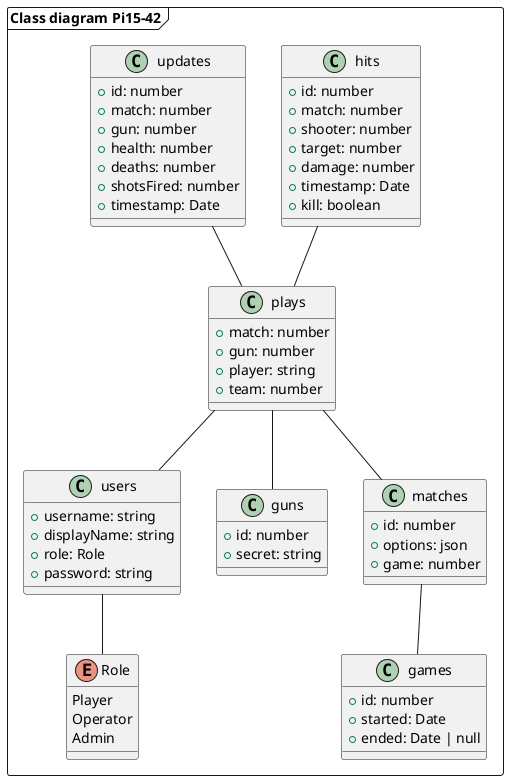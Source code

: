@startuml
frame "Class diagram Pi15-42" {
    Enum Role {
      Player
      Operator
      Admin
    }

    class users {
      +username: string
      +displayName: string
      +role: Role
      +password: string
    }

    class guns {
      +id: number
      +secret: string
    }

    class games {
      +id: number
      +started: Date
      +ended: Date | null
    }

    class matches {
      +id: number
      +options: json
      +game: number
    }

    class plays {
      +match: number
      +gun: number
      +player: string
      +team: number
    }

    class hits {
      +id: number
      +match: number
      +shooter: number
      +target: number
      +damage: number
      +timestamp: Date
      +kill: boolean
    }

    class updates {
      +id: number
      +match: number
      +gun: number
      +health: number
      +deaths: number
      +shotsFired: number
      +timestamp: Date
    }

    users -- Role
    matches -- games
    plays -- matches
    plays -- guns
    plays -- users
    hits -- plays
    updates -- plays
}

@enduml
